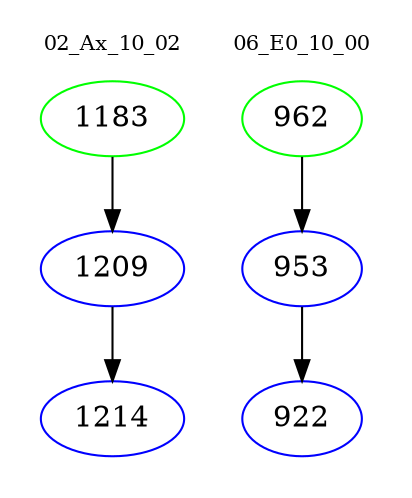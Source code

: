 digraph{
subgraph cluster_0 {
color = white
label = "02_Ax_10_02";
fontsize=10;
T0_1183 [label="1183", color="green"]
T0_1183 -> T0_1209 [color="black"]
T0_1209 [label="1209", color="blue"]
T0_1209 -> T0_1214 [color="black"]
T0_1214 [label="1214", color="blue"]
}
subgraph cluster_1 {
color = white
label = "06_E0_10_00";
fontsize=10;
T1_962 [label="962", color="green"]
T1_962 -> T1_953 [color="black"]
T1_953 [label="953", color="blue"]
T1_953 -> T1_922 [color="black"]
T1_922 [label="922", color="blue"]
}
}
